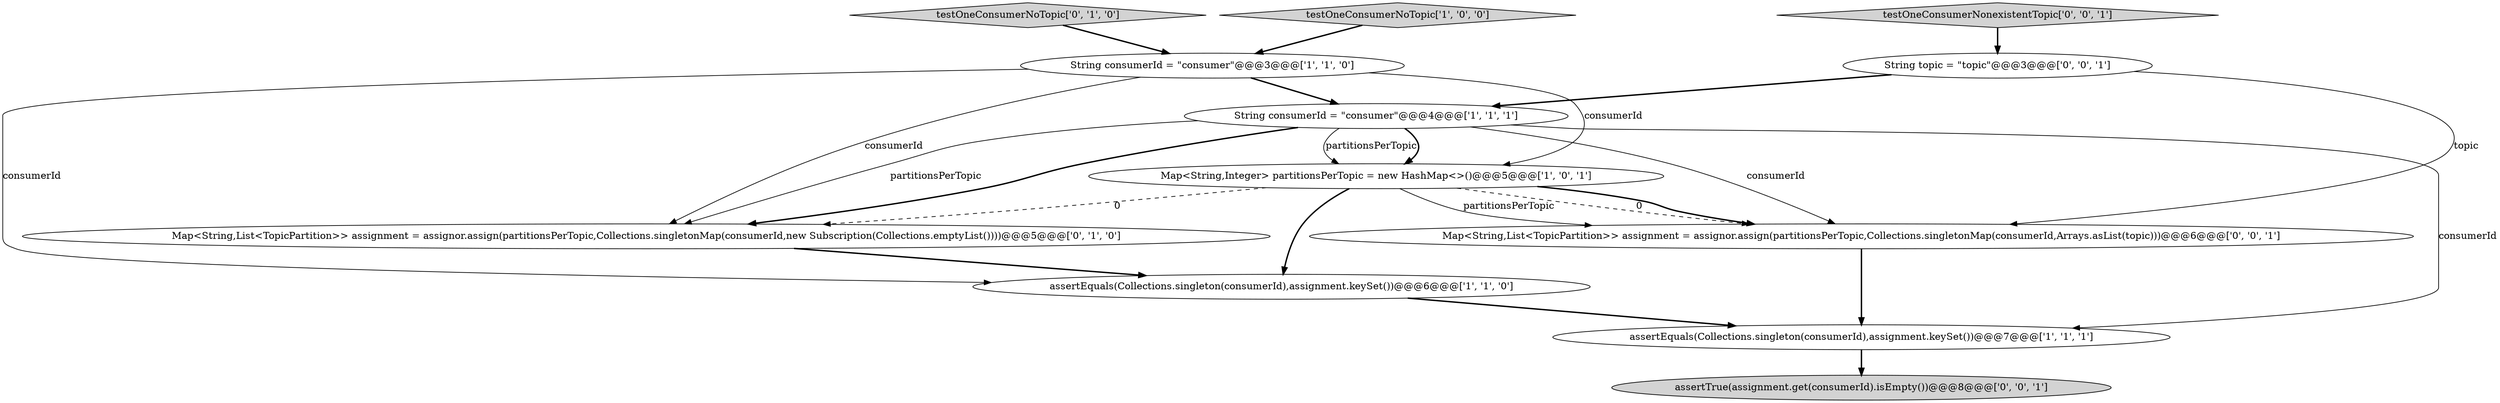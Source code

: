 digraph {
1 [style = filled, label = "testOneConsumerNoTopic['1', '0', '0']", fillcolor = lightgray, shape = diamond image = "AAA0AAABBB1BBB"];
8 [style = filled, label = "assertTrue(assignment.get(consumerId).isEmpty())@@@8@@@['0', '0', '1']", fillcolor = lightgray, shape = ellipse image = "AAA0AAABBB3BBB"];
5 [style = filled, label = "assertEquals(Collections.singleton(consumerId),assignment.keySet())@@@6@@@['1', '1', '0']", fillcolor = white, shape = ellipse image = "AAA0AAABBB1BBB"];
2 [style = filled, label = "String consumerId = \"consumer\"@@@3@@@['1', '1', '0']", fillcolor = white, shape = ellipse image = "AAA0AAABBB1BBB"];
4 [style = filled, label = "Map<String,Integer> partitionsPerTopic = new HashMap<>()@@@5@@@['1', '0', '1']", fillcolor = white, shape = ellipse image = "AAA0AAABBB1BBB"];
7 [style = filled, label = "testOneConsumerNoTopic['0', '1', '0']", fillcolor = lightgray, shape = diamond image = "AAA0AAABBB2BBB"];
9 [style = filled, label = "testOneConsumerNonexistentTopic['0', '0', '1']", fillcolor = lightgray, shape = diamond image = "AAA0AAABBB3BBB"];
10 [style = filled, label = "String topic = \"topic\"@@@3@@@['0', '0', '1']", fillcolor = white, shape = ellipse image = "AAA0AAABBB3BBB"];
11 [style = filled, label = "Map<String,List<TopicPartition>> assignment = assignor.assign(partitionsPerTopic,Collections.singletonMap(consumerId,Arrays.asList(topic)))@@@6@@@['0', '0', '1']", fillcolor = white, shape = ellipse image = "AAA0AAABBB3BBB"];
6 [style = filled, label = "Map<String,List<TopicPartition>> assignment = assignor.assign(partitionsPerTopic,Collections.singletonMap(consumerId,new Subscription(Collections.emptyList())))@@@5@@@['0', '1', '0']", fillcolor = white, shape = ellipse image = "AAA1AAABBB2BBB"];
3 [style = filled, label = "String consumerId = \"consumer\"@@@4@@@['1', '1', '1']", fillcolor = white, shape = ellipse image = "AAA0AAABBB1BBB"];
0 [style = filled, label = "assertEquals(Collections.singleton(consumerId),assignment.keySet())@@@7@@@['1', '1', '1']", fillcolor = white, shape = ellipse image = "AAA0AAABBB1BBB"];
3->6 [style = solid, label="partitionsPerTopic"];
2->4 [style = solid, label="consumerId"];
4->11 [style = dashed, label="0"];
10->11 [style = solid, label="topic"];
11->0 [style = bold, label=""];
4->11 [style = bold, label=""];
4->5 [style = bold, label=""];
2->6 [style = solid, label="consumerId"];
0->8 [style = bold, label=""];
10->3 [style = bold, label=""];
3->6 [style = bold, label=""];
2->3 [style = bold, label=""];
5->0 [style = bold, label=""];
4->6 [style = dashed, label="0"];
2->5 [style = solid, label="consumerId"];
4->11 [style = solid, label="partitionsPerTopic"];
3->4 [style = solid, label="partitionsPerTopic"];
6->5 [style = bold, label=""];
3->0 [style = solid, label="consumerId"];
3->11 [style = solid, label="consumerId"];
1->2 [style = bold, label=""];
3->4 [style = bold, label=""];
9->10 [style = bold, label=""];
7->2 [style = bold, label=""];
}
